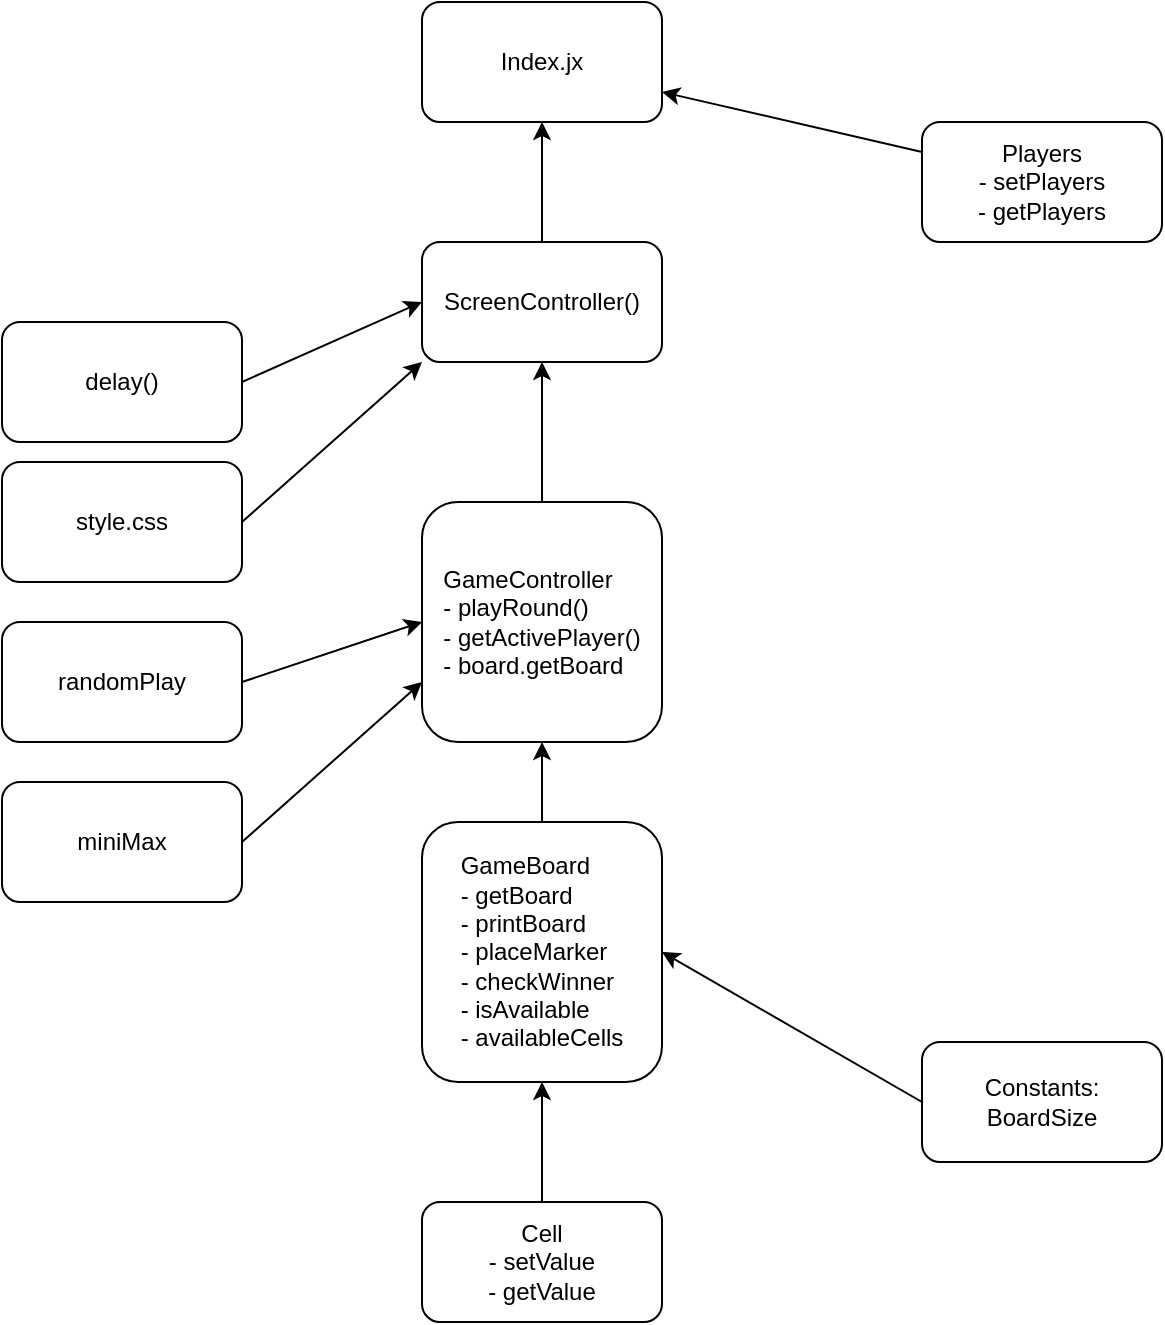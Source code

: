 <mxfile version="20.8.16" type="device"><diagram name="Page-1" id="bZWOd8zAEx7NU61D-Yvq"><mxGraphModel dx="794" dy="1214" grid="1" gridSize="10" guides="1" tooltips="1" connect="1" arrows="1" fold="1" page="1" pageScale="1" pageWidth="850" pageHeight="1100" math="0" shadow="0"><root><mxCell id="0"/><mxCell id="1" parent="0"/><mxCell id="XSEQHD0IV42yhzPQR3cH-1" value="Index.jx" style="rounded=1;whiteSpace=wrap;html=1;" vertex="1" parent="1"><mxGeometry x="350" y="120" width="120" height="60" as="geometry"/></mxCell><mxCell id="XSEQHD0IV42yhzPQR3cH-2" value="ScreenController()" style="rounded=1;whiteSpace=wrap;html=1;" vertex="1" parent="1"><mxGeometry x="350" y="240" width="120" height="60" as="geometry"/></mxCell><mxCell id="XSEQHD0IV42yhzPQR3cH-3" value="&lt;div style=&quot;text-align: left;&quot;&gt;&lt;span style=&quot;background-color: initial;&quot;&gt;GameController&lt;/span&gt;&lt;/div&gt;&lt;div style=&quot;text-align: left;&quot;&gt;&lt;span style=&quot;background-color: initial;&quot;&gt;- playRound()&lt;/span&gt;&lt;/div&gt;&lt;div style=&quot;text-align: left;&quot;&gt;&lt;span style=&quot;background-color: initial;&quot;&gt;- getActivePlayer()&lt;/span&gt;&lt;/div&gt;&lt;div style=&quot;text-align: left;&quot;&gt;&lt;span style=&quot;background-color: initial;&quot;&gt;- board.getBoard&lt;/span&gt;&lt;/div&gt;" style="rounded=1;whiteSpace=wrap;html=1;" vertex="1" parent="1"><mxGeometry x="350" y="370" width="120" height="120" as="geometry"/></mxCell><mxCell id="XSEQHD0IV42yhzPQR3cH-4" value="&lt;blockquote style=&quot;margin: 0 0 0 40px; border: none; padding: 0px;&quot;&gt;&lt;/blockquote&gt;&lt;span style=&quot;background-color: initial;&quot;&gt;&lt;div style=&quot;text-align: left;&quot;&gt;&lt;span style=&quot;background-color: initial;&quot;&gt;GameBoard&lt;/span&gt;&lt;/div&gt;&lt;/span&gt;&lt;blockquote style=&quot;margin: 0 0 0 40px; border: none; padding: 0px;&quot;&gt;&lt;/blockquote&gt;&lt;span style=&quot;background-color: initial;&quot;&gt;&lt;div style=&quot;text-align: left;&quot;&gt;&lt;span style=&quot;background-color: initial;&quot;&gt;- getBoard&lt;/span&gt;&lt;/div&gt;&lt;/span&gt;&lt;blockquote style=&quot;margin: 0 0 0 40px; border: none; padding: 0px;&quot;&gt;&lt;/blockquote&gt;&lt;span style=&quot;background-color: initial;&quot;&gt;&lt;div style=&quot;text-align: left;&quot;&gt;&lt;span style=&quot;background-color: initial;&quot;&gt;- printBoard&lt;/span&gt;&lt;/div&gt;&lt;/span&gt;&lt;blockquote style=&quot;margin: 0 0 0 40px; border: none; padding: 0px;&quot;&gt;&lt;/blockquote&gt;&lt;span style=&quot;background-color: initial;&quot;&gt;&lt;div style=&quot;text-align: left;&quot;&gt;&lt;span style=&quot;background-color: initial;&quot;&gt;- placeMarker&lt;/span&gt;&lt;/div&gt;&lt;/span&gt;&lt;blockquote style=&quot;margin: 0 0 0 40px; border: none; padding: 0px;&quot;&gt;&lt;/blockquote&gt;&lt;span style=&quot;background-color: initial;&quot;&gt;&lt;div style=&quot;text-align: left;&quot;&gt;&lt;span style=&quot;background-color: initial;&quot;&gt;- checkWinner&lt;/span&gt;&lt;/div&gt;&lt;/span&gt;&lt;blockquote style=&quot;margin: 0 0 0 40px; border: none; padding: 0px;&quot;&gt;&lt;/blockquote&gt;&lt;span style=&quot;background-color: initial;&quot;&gt;&lt;div style=&quot;text-align: left;&quot;&gt;&lt;span style=&quot;background-color: initial;&quot;&gt;- isAvailable&lt;/span&gt;&lt;/div&gt;&lt;/span&gt;&lt;div style=&quot;text-align: left;&quot;&gt;&lt;span style=&quot;background-color: initial;&quot;&gt;- availableCells&lt;/span&gt;&lt;/div&gt;" style="rounded=1;whiteSpace=wrap;html=1;align=center;" vertex="1" parent="1"><mxGeometry x="350" y="530" width="120" height="130" as="geometry"/></mxCell><mxCell id="XSEQHD0IV42yhzPQR3cH-5" value="Cell&lt;br&gt;- setValue&lt;br&gt;- getValue" style="rounded=1;whiteSpace=wrap;html=1;align=center;" vertex="1" parent="1"><mxGeometry x="350" y="720" width="120" height="60" as="geometry"/></mxCell><mxCell id="XSEQHD0IV42yhzPQR3cH-6" value="Players&lt;br&gt;- setPlayers&lt;br&gt;- getPlayers" style="rounded=1;whiteSpace=wrap;html=1;" vertex="1" parent="1"><mxGeometry x="600" y="180" width="120" height="60" as="geometry"/></mxCell><mxCell id="XSEQHD0IV42yhzPQR3cH-7" value="Constants:&lt;br&gt;BoardSize" style="rounded=1;whiteSpace=wrap;html=1;" vertex="1" parent="1"><mxGeometry x="600" y="640" width="120" height="60" as="geometry"/></mxCell><mxCell id="XSEQHD0IV42yhzPQR3cH-8" value="delay()" style="rounded=1;whiteSpace=wrap;html=1;" vertex="1" parent="1"><mxGeometry x="140" y="280" width="120" height="60" as="geometry"/></mxCell><mxCell id="XSEQHD0IV42yhzPQR3cH-9" value="" style="endArrow=classic;html=1;rounded=0;entryX=0;entryY=0.5;entryDx=0;entryDy=0;exitX=1;exitY=0.5;exitDx=0;exitDy=0;" edge="1" parent="1" source="XSEQHD0IV42yhzPQR3cH-8" target="XSEQHD0IV42yhzPQR3cH-2"><mxGeometry width="50" height="50" relative="1" as="geometry"><mxPoint x="400" y="490" as="sourcePoint"/><mxPoint x="450" y="440" as="targetPoint"/></mxGeometry></mxCell><mxCell id="XSEQHD0IV42yhzPQR3cH-10" value="" style="endArrow=classic;html=1;rounded=0;entryX=1;entryY=0.75;entryDx=0;entryDy=0;exitX=0;exitY=0.25;exitDx=0;exitDy=0;" edge="1" parent="1" source="XSEQHD0IV42yhzPQR3cH-6" target="XSEQHD0IV42yhzPQR3cH-1"><mxGeometry width="50" height="50" relative="1" as="geometry"><mxPoint x="400" y="490" as="sourcePoint"/><mxPoint x="450" y="440" as="targetPoint"/></mxGeometry></mxCell><mxCell id="XSEQHD0IV42yhzPQR3cH-12" value="" style="endArrow=classic;html=1;rounded=0;entryX=0.5;entryY=1;entryDx=0;entryDy=0;" edge="1" parent="1" source="XSEQHD0IV42yhzPQR3cH-5" target="XSEQHD0IV42yhzPQR3cH-4"><mxGeometry width="50" height="50" relative="1" as="geometry"><mxPoint x="400" y="490" as="sourcePoint"/><mxPoint x="450" y="440" as="targetPoint"/></mxGeometry></mxCell><mxCell id="XSEQHD0IV42yhzPQR3cH-13" value="" style="endArrow=classic;html=1;rounded=0;exitX=0.5;exitY=0;exitDx=0;exitDy=0;" edge="1" parent="1" source="XSEQHD0IV42yhzPQR3cH-4" target="XSEQHD0IV42yhzPQR3cH-3"><mxGeometry width="50" height="50" relative="1" as="geometry"><mxPoint x="410" y="520" as="sourcePoint"/><mxPoint x="450" y="440" as="targetPoint"/></mxGeometry></mxCell><mxCell id="XSEQHD0IV42yhzPQR3cH-14" value="" style="endArrow=classic;html=1;rounded=0;exitX=0;exitY=0.5;exitDx=0;exitDy=0;entryX=1;entryY=0.5;entryDx=0;entryDy=0;" edge="1" parent="1" source="XSEQHD0IV42yhzPQR3cH-7" target="XSEQHD0IV42yhzPQR3cH-4"><mxGeometry width="50" height="50" relative="1" as="geometry"><mxPoint x="400" y="490" as="sourcePoint"/><mxPoint x="450" y="440" as="targetPoint"/></mxGeometry></mxCell><mxCell id="XSEQHD0IV42yhzPQR3cH-15" value="" style="endArrow=classic;html=1;rounded=0;exitX=0.5;exitY=0;exitDx=0;exitDy=0;" edge="1" parent="1" source="XSEQHD0IV42yhzPQR3cH-3" target="XSEQHD0IV42yhzPQR3cH-2"><mxGeometry width="50" height="50" relative="1" as="geometry"><mxPoint x="400" y="490" as="sourcePoint"/><mxPoint x="450" y="440" as="targetPoint"/></mxGeometry></mxCell><mxCell id="XSEQHD0IV42yhzPQR3cH-16" value="" style="endArrow=classic;html=1;rounded=0;exitX=0.5;exitY=0;exitDx=0;exitDy=0;entryX=0.5;entryY=1;entryDx=0;entryDy=0;" edge="1" parent="1" source="XSEQHD0IV42yhzPQR3cH-2" target="XSEQHD0IV42yhzPQR3cH-1"><mxGeometry width="50" height="50" relative="1" as="geometry"><mxPoint x="400" y="490" as="sourcePoint"/><mxPoint x="450" y="440" as="targetPoint"/></mxGeometry></mxCell><mxCell id="XSEQHD0IV42yhzPQR3cH-17" value="randomPlay" style="rounded=1;whiteSpace=wrap;html=1;" vertex="1" parent="1"><mxGeometry x="140" y="430" width="120" height="60" as="geometry"/></mxCell><mxCell id="XSEQHD0IV42yhzPQR3cH-18" value="miniMax" style="rounded=1;whiteSpace=wrap;html=1;" vertex="1" parent="1"><mxGeometry x="140" y="510" width="120" height="60" as="geometry"/></mxCell><mxCell id="XSEQHD0IV42yhzPQR3cH-19" value="" style="endArrow=classic;html=1;rounded=0;entryX=0;entryY=0.5;entryDx=0;entryDy=0;exitX=1;exitY=0.5;exitDx=0;exitDy=0;" edge="1" parent="1" source="XSEQHD0IV42yhzPQR3cH-17" target="XSEQHD0IV42yhzPQR3cH-3"><mxGeometry width="50" height="50" relative="1" as="geometry"><mxPoint x="260" y="430" as="sourcePoint"/><mxPoint x="310" y="380" as="targetPoint"/></mxGeometry></mxCell><mxCell id="XSEQHD0IV42yhzPQR3cH-20" value="" style="endArrow=classic;html=1;rounded=0;exitX=1;exitY=0.5;exitDx=0;exitDy=0;entryX=0;entryY=0.75;entryDx=0;entryDy=0;" edge="1" parent="1" source="XSEQHD0IV42yhzPQR3cH-18" target="XSEQHD0IV42yhzPQR3cH-3"><mxGeometry width="50" height="50" relative="1" as="geometry"><mxPoint x="400" y="490" as="sourcePoint"/><mxPoint x="450" y="440" as="targetPoint"/></mxGeometry></mxCell><mxCell id="XSEQHD0IV42yhzPQR3cH-21" value="style.css" style="rounded=1;whiteSpace=wrap;html=1;" vertex="1" parent="1"><mxGeometry x="140" y="350" width="120" height="60" as="geometry"/></mxCell><mxCell id="XSEQHD0IV42yhzPQR3cH-22" value="" style="endArrow=classic;html=1;rounded=0;entryX=0;entryY=1;entryDx=0;entryDy=0;exitX=1;exitY=0.5;exitDx=0;exitDy=0;" edge="1" parent="1" source="XSEQHD0IV42yhzPQR3cH-21" target="XSEQHD0IV42yhzPQR3cH-2"><mxGeometry width="50" height="50" relative="1" as="geometry"><mxPoint x="390" y="400" as="sourcePoint"/><mxPoint x="310" y="330" as="targetPoint"/></mxGeometry></mxCell></root></mxGraphModel></diagram></mxfile>